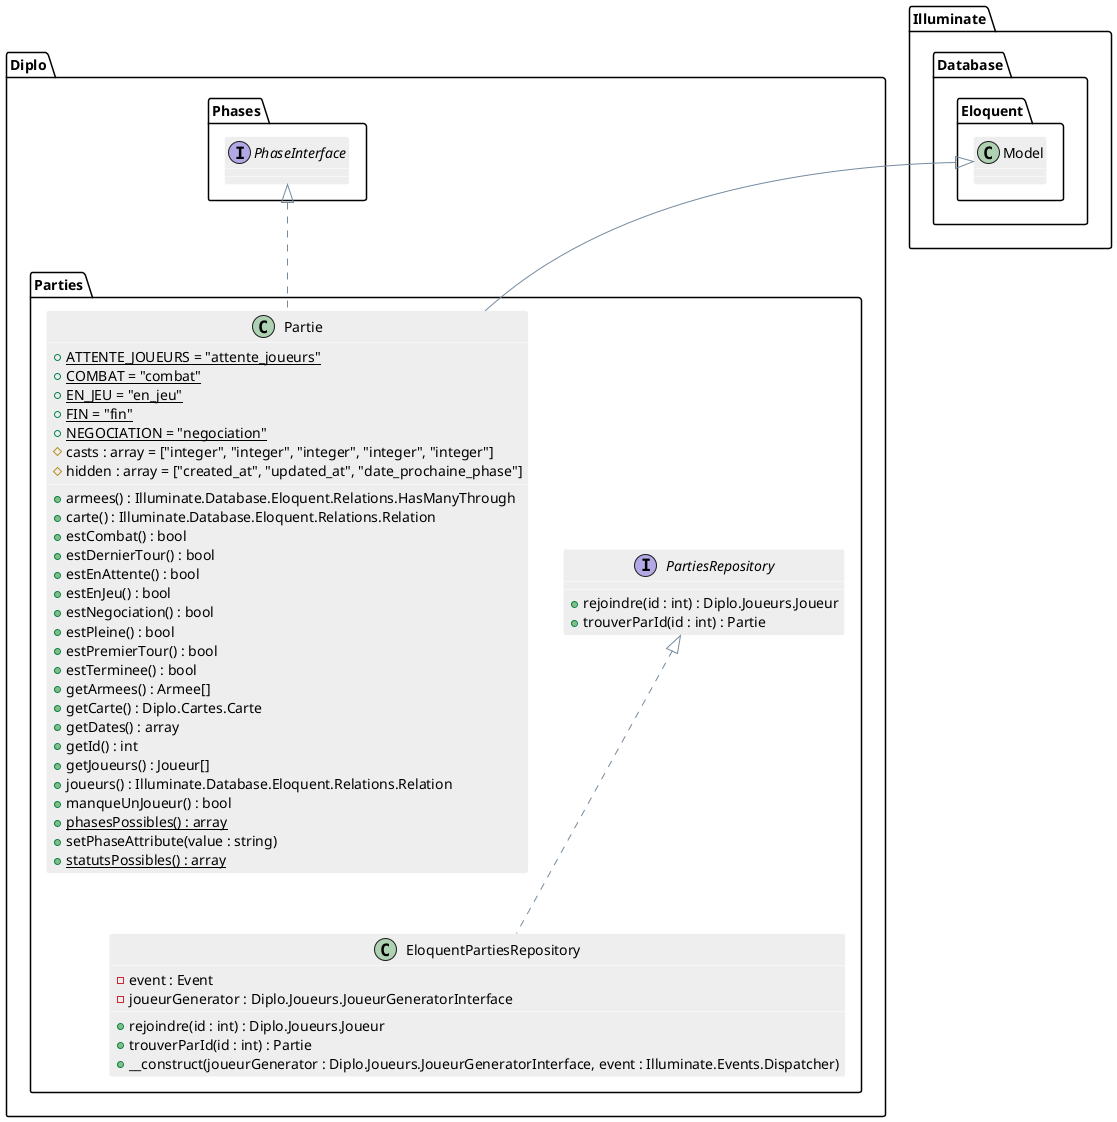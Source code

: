 @startuml

skinparam shadowing false
skinparam stereotypeCBackgroundColor #5B9BD5
' skinparam backgroundColor transparent

skinparam note {
  BackgroundColor #73AE42
  BorderColor #6CA43E
  FontColor white
}

skinparam class {
  BackgroundColor #EEEEEE
  ArrowColor #758A9F
  BorderColor #FFFFFF
}

skinparam sequence {
  ArrowColor #6CA43E

  LifeLineBorderColor #6CA43E
  LifeLineBackgroundColor #73AE42

  ParticipantBorderColor #2E75B5
  ParticipantBackgroundColor #5B9BD5

  ActorBorderColor #2E75B5
  ActorBackgroundColor #5B9BD5

  BoxLineColor #A5A5A5
}

skinparam state {
  BackgroundColor #EEEEEE
  ArrowColor #758A9F
  BorderColor #9E9E9E
}

skinparam usecase {
  BackgroundColor #EEEEEE
  BorderColor #9E9E9E

  ArrowColor #6CA43E
  ActorBorderColor #6CA43E
}

skinparam component {
  BackgroundColor #EEEEEE
  ArrowColor #758A9F
  BorderColor #9E9E9E
}

skinparam node {
  BackgroundColor #FFFFFF
  ArrowColor #758A9F
  BorderColor #9E9E9E
}

skinparam database {
  BackgroundColor #EEEEEE
  ArrowColor #758A9F
  BorderColor #9E9E9E
}
interface Diplo.Parties.PartiesRepository {
    +rejoindre(id : int) : Diplo.Joueurs.Joueur
    +trouverParId(id : int) : Partie
}
class Diplo.Parties.Partie {
    +{static}ATTENTE_JOUEURS = "attente_joueurs"
    +{static}COMBAT = "combat"
    +{static}EN_JEU = "en_jeu"
    +{static}FIN = "fin"
    +{static}NEGOCIATION = "negociation"
    #casts : array = ["integer", "integer", "integer", "integer", "integer"]
    #hidden : array = ["created_at", "updated_at", "date_prochaine_phase"]
    +armees() : Illuminate.Database.Eloquent.Relations.HasManyThrough
    +carte() : Illuminate.Database.Eloquent.Relations.Relation
    +estCombat() : bool
    +estDernierTour() : bool
    +estEnAttente() : bool
    +estEnJeu() : bool
    +estNegociation() : bool
    +estPleine() : bool
    +estPremierTour() : bool
    +estTerminee() : bool
    +getArmees() : Armee[]
    +getCarte() : Diplo.Cartes.Carte
    +getDates() : array
    +getId() : int
    +getJoueurs() : Joueur[]
    +joueurs() : Illuminate.Database.Eloquent.Relations.Relation
    +manqueUnJoueur() : bool
    +{static}phasesPossibles() : array
    +setPhaseAttribute(value : string)
    +{static}statutsPossibles() : array
}
class Diplo.Parties.Partie extends Illuminate.Database.Eloquent.Model
class Diplo.Parties.Partie implements Diplo.Phases.PhaseInterface
class Diplo.Parties.EloquentPartiesRepository {
    -event : Event
    -joueurGenerator : Diplo.Joueurs.JoueurGeneratorInterface
    +rejoindre(id : int) : Diplo.Joueurs.Joueur
    +trouverParId(id : int) : Partie
    +__construct(joueurGenerator : Diplo.Joueurs.JoueurGeneratorInterface, event : Illuminate.Events.Dispatcher)
}
class Diplo.Parties.EloquentPartiesRepository implements Diplo.Parties.PartiesRepository
@enduml
